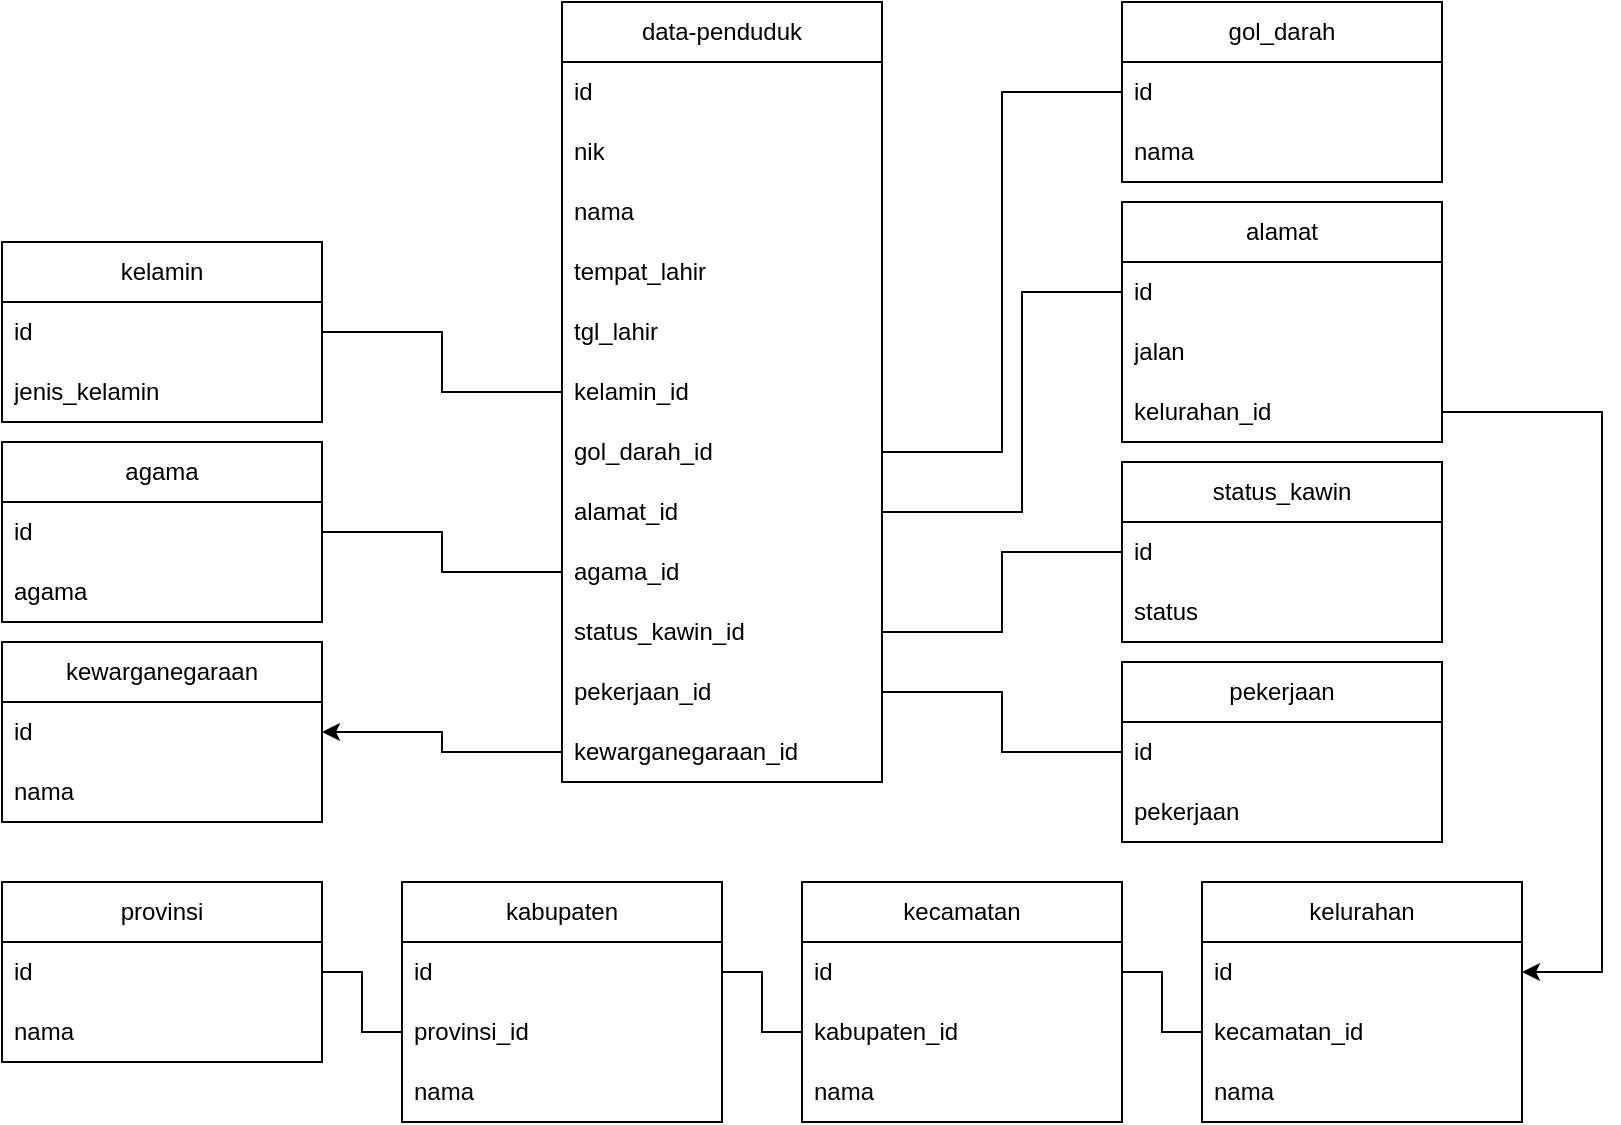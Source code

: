 <mxfile version="24.7.17">
  <diagram name="Page-1" id="0Un0IAWzI6U6qrBfIG15">
    <mxGraphModel dx="1257" dy="727" grid="1" gridSize="10" guides="1" tooltips="1" connect="1" arrows="1" fold="1" page="1" pageScale="1" pageWidth="827" pageHeight="1169" math="0" shadow="0">
      <root>
        <mxCell id="0" />
        <mxCell id="1" parent="0" />
        <mxCell id="j3dxWM0FpJ5QSCnhhDyS-1" value="data-penduduk" style="swimlane;fontStyle=0;childLayout=stackLayout;horizontal=1;startSize=30;horizontalStack=0;resizeParent=1;resizeParentMax=0;resizeLast=0;collapsible=1;marginBottom=0;whiteSpace=wrap;html=1;" vertex="1" parent="1">
          <mxGeometry x="280" y="40" width="160" height="390" as="geometry" />
        </mxCell>
        <mxCell id="j3dxWM0FpJ5QSCnhhDyS-2" value="id" style="text;strokeColor=none;fillColor=none;align=left;verticalAlign=middle;spacingLeft=4;spacingRight=4;overflow=hidden;points=[[0,0.5],[1,0.5]];portConstraint=eastwest;rotatable=0;whiteSpace=wrap;html=1;" vertex="1" parent="j3dxWM0FpJ5QSCnhhDyS-1">
          <mxGeometry y="30" width="160" height="30" as="geometry" />
        </mxCell>
        <mxCell id="j3dxWM0FpJ5QSCnhhDyS-41" value="nik" style="text;strokeColor=none;fillColor=none;align=left;verticalAlign=middle;spacingLeft=4;spacingRight=4;overflow=hidden;points=[[0,0.5],[1,0.5]];portConstraint=eastwest;rotatable=0;whiteSpace=wrap;html=1;" vertex="1" parent="j3dxWM0FpJ5QSCnhhDyS-1">
          <mxGeometry y="60" width="160" height="30" as="geometry" />
        </mxCell>
        <mxCell id="j3dxWM0FpJ5QSCnhhDyS-3" value="nama" style="text;strokeColor=none;fillColor=none;align=left;verticalAlign=middle;spacingLeft=4;spacingRight=4;overflow=hidden;points=[[0,0.5],[1,0.5]];portConstraint=eastwest;rotatable=0;whiteSpace=wrap;html=1;" vertex="1" parent="j3dxWM0FpJ5QSCnhhDyS-1">
          <mxGeometry y="90" width="160" height="30" as="geometry" />
        </mxCell>
        <mxCell id="j3dxWM0FpJ5QSCnhhDyS-51" value="tempat_lahir" style="text;strokeColor=none;fillColor=none;align=left;verticalAlign=middle;spacingLeft=4;spacingRight=4;overflow=hidden;points=[[0,0.5],[1,0.5]];portConstraint=eastwest;rotatable=0;whiteSpace=wrap;html=1;" vertex="1" parent="j3dxWM0FpJ5QSCnhhDyS-1">
          <mxGeometry y="120" width="160" height="30" as="geometry" />
        </mxCell>
        <mxCell id="j3dxWM0FpJ5QSCnhhDyS-52" value="tgl_lahir" style="text;strokeColor=none;fillColor=none;align=left;verticalAlign=middle;spacingLeft=4;spacingRight=4;overflow=hidden;points=[[0,0.5],[1,0.5]];portConstraint=eastwest;rotatable=0;whiteSpace=wrap;html=1;" vertex="1" parent="j3dxWM0FpJ5QSCnhhDyS-1">
          <mxGeometry y="150" width="160" height="30" as="geometry" />
        </mxCell>
        <mxCell id="j3dxWM0FpJ5QSCnhhDyS-4" value="kelamin_id" style="text;strokeColor=none;fillColor=none;align=left;verticalAlign=middle;spacingLeft=4;spacingRight=4;overflow=hidden;points=[[0,0.5],[1,0.5]];portConstraint=eastwest;rotatable=0;whiteSpace=wrap;html=1;" vertex="1" parent="j3dxWM0FpJ5QSCnhhDyS-1">
          <mxGeometry y="180" width="160" height="30" as="geometry" />
        </mxCell>
        <mxCell id="j3dxWM0FpJ5QSCnhhDyS-70" value="gol_darah_id" style="text;strokeColor=none;fillColor=none;align=left;verticalAlign=middle;spacingLeft=4;spacingRight=4;overflow=hidden;points=[[0,0.5],[1,0.5]];portConstraint=eastwest;rotatable=0;whiteSpace=wrap;html=1;" vertex="1" parent="j3dxWM0FpJ5QSCnhhDyS-1">
          <mxGeometry y="210" width="160" height="30" as="geometry" />
        </mxCell>
        <mxCell id="j3dxWM0FpJ5QSCnhhDyS-40" value="alamat_id" style="text;strokeColor=none;fillColor=none;align=left;verticalAlign=middle;spacingLeft=4;spacingRight=4;overflow=hidden;points=[[0,0.5],[1,0.5]];portConstraint=eastwest;rotatable=0;whiteSpace=wrap;html=1;" vertex="1" parent="j3dxWM0FpJ5QSCnhhDyS-1">
          <mxGeometry y="240" width="160" height="30" as="geometry" />
        </mxCell>
        <mxCell id="j3dxWM0FpJ5QSCnhhDyS-5" value="agama_id" style="text;strokeColor=none;fillColor=none;align=left;verticalAlign=middle;spacingLeft=4;spacingRight=4;overflow=hidden;points=[[0,0.5],[1,0.5]];portConstraint=eastwest;rotatable=0;whiteSpace=wrap;html=1;" vertex="1" parent="j3dxWM0FpJ5QSCnhhDyS-1">
          <mxGeometry y="270" width="160" height="30" as="geometry" />
        </mxCell>
        <mxCell id="j3dxWM0FpJ5QSCnhhDyS-39" value="status_kawin_id" style="text;strokeColor=none;fillColor=none;align=left;verticalAlign=middle;spacingLeft=4;spacingRight=4;overflow=hidden;points=[[0,0.5],[1,0.5]];portConstraint=eastwest;rotatable=0;whiteSpace=wrap;html=1;" vertex="1" parent="j3dxWM0FpJ5QSCnhhDyS-1">
          <mxGeometry y="300" width="160" height="30" as="geometry" />
        </mxCell>
        <mxCell id="j3dxWM0FpJ5QSCnhhDyS-66" value="pekerjaan_id" style="text;strokeColor=none;fillColor=none;align=left;verticalAlign=middle;spacingLeft=4;spacingRight=4;overflow=hidden;points=[[0,0.5],[1,0.5]];portConstraint=eastwest;rotatable=0;whiteSpace=wrap;html=1;" vertex="1" parent="j3dxWM0FpJ5QSCnhhDyS-1">
          <mxGeometry y="330" width="160" height="30" as="geometry" />
        </mxCell>
        <mxCell id="j3dxWM0FpJ5QSCnhhDyS-67" value="kewarganegaraan_id" style="text;strokeColor=none;fillColor=none;align=left;verticalAlign=middle;spacingLeft=4;spacingRight=4;overflow=hidden;points=[[0,0.5],[1,0.5]];portConstraint=eastwest;rotatable=0;whiteSpace=wrap;html=1;" vertex="1" parent="j3dxWM0FpJ5QSCnhhDyS-1">
          <mxGeometry y="360" width="160" height="30" as="geometry" />
        </mxCell>
        <mxCell id="j3dxWM0FpJ5QSCnhhDyS-6" value="kelamin" style="swimlane;fontStyle=0;childLayout=stackLayout;horizontal=1;startSize=30;horizontalStack=0;resizeParent=1;resizeParentMax=0;resizeLast=0;collapsible=1;marginBottom=0;whiteSpace=wrap;html=1;" vertex="1" parent="1">
          <mxGeometry y="160" width="160" height="90" as="geometry" />
        </mxCell>
        <mxCell id="j3dxWM0FpJ5QSCnhhDyS-7" value="id" style="text;strokeColor=none;fillColor=none;align=left;verticalAlign=middle;spacingLeft=4;spacingRight=4;overflow=hidden;points=[[0,0.5],[1,0.5]];portConstraint=eastwest;rotatable=0;whiteSpace=wrap;html=1;" vertex="1" parent="j3dxWM0FpJ5QSCnhhDyS-6">
          <mxGeometry y="30" width="160" height="30" as="geometry" />
        </mxCell>
        <mxCell id="j3dxWM0FpJ5QSCnhhDyS-8" value="jenis_kelamin" style="text;strokeColor=none;fillColor=none;align=left;verticalAlign=middle;spacingLeft=4;spacingRight=4;overflow=hidden;points=[[0,0.5],[1,0.5]];portConstraint=eastwest;rotatable=0;whiteSpace=wrap;html=1;" vertex="1" parent="j3dxWM0FpJ5QSCnhhDyS-6">
          <mxGeometry y="60" width="160" height="30" as="geometry" />
        </mxCell>
        <mxCell id="j3dxWM0FpJ5QSCnhhDyS-17" value="alamat" style="swimlane;fontStyle=0;childLayout=stackLayout;horizontal=1;startSize=30;horizontalStack=0;resizeParent=1;resizeParentMax=0;resizeLast=0;collapsible=1;marginBottom=0;whiteSpace=wrap;html=1;" vertex="1" parent="1">
          <mxGeometry x="560" y="140" width="160" height="120" as="geometry" />
        </mxCell>
        <mxCell id="j3dxWM0FpJ5QSCnhhDyS-18" value="id" style="text;strokeColor=none;fillColor=none;align=left;verticalAlign=middle;spacingLeft=4;spacingRight=4;overflow=hidden;points=[[0,0.5],[1,0.5]];portConstraint=eastwest;rotatable=0;whiteSpace=wrap;html=1;" vertex="1" parent="j3dxWM0FpJ5QSCnhhDyS-17">
          <mxGeometry y="30" width="160" height="30" as="geometry" />
        </mxCell>
        <mxCell id="j3dxWM0FpJ5QSCnhhDyS-19" value="jalan" style="text;strokeColor=none;fillColor=none;align=left;verticalAlign=middle;spacingLeft=4;spacingRight=4;overflow=hidden;points=[[0,0.5],[1,0.5]];portConstraint=eastwest;rotatable=0;whiteSpace=wrap;html=1;" vertex="1" parent="j3dxWM0FpJ5QSCnhhDyS-17">
          <mxGeometry y="60" width="160" height="30" as="geometry" />
        </mxCell>
        <mxCell id="j3dxWM0FpJ5QSCnhhDyS-36" value="kelurahan_id" style="text;strokeColor=none;fillColor=none;align=left;verticalAlign=middle;spacingLeft=4;spacingRight=4;overflow=hidden;points=[[0,0.5],[1,0.5]];portConstraint=eastwest;rotatable=0;whiteSpace=wrap;html=1;" vertex="1" parent="j3dxWM0FpJ5QSCnhhDyS-17">
          <mxGeometry y="90" width="160" height="30" as="geometry" />
        </mxCell>
        <mxCell id="j3dxWM0FpJ5QSCnhhDyS-20" value="provinsi" style="swimlane;fontStyle=0;childLayout=stackLayout;horizontal=1;startSize=30;horizontalStack=0;resizeParent=1;resizeParentMax=0;resizeLast=0;collapsible=1;marginBottom=0;whiteSpace=wrap;html=1;" vertex="1" parent="1">
          <mxGeometry y="480" width="160" height="90" as="geometry" />
        </mxCell>
        <mxCell id="j3dxWM0FpJ5QSCnhhDyS-21" value="id" style="text;strokeColor=none;fillColor=none;align=left;verticalAlign=middle;spacingLeft=4;spacingRight=4;overflow=hidden;points=[[0,0.5],[1,0.5]];portConstraint=eastwest;rotatable=0;whiteSpace=wrap;html=1;" vertex="1" parent="j3dxWM0FpJ5QSCnhhDyS-20">
          <mxGeometry y="30" width="160" height="30" as="geometry" />
        </mxCell>
        <mxCell id="j3dxWM0FpJ5QSCnhhDyS-22" value="nama" style="text;strokeColor=none;fillColor=none;align=left;verticalAlign=middle;spacingLeft=4;spacingRight=4;overflow=hidden;points=[[0,0.5],[1,0.5]];portConstraint=eastwest;rotatable=0;whiteSpace=wrap;html=1;" vertex="1" parent="j3dxWM0FpJ5QSCnhhDyS-20">
          <mxGeometry y="60" width="160" height="30" as="geometry" />
        </mxCell>
        <mxCell id="j3dxWM0FpJ5QSCnhhDyS-24" value="kabupaten" style="swimlane;fontStyle=0;childLayout=stackLayout;horizontal=1;startSize=30;horizontalStack=0;resizeParent=1;resizeParentMax=0;resizeLast=0;collapsible=1;marginBottom=0;whiteSpace=wrap;html=1;" vertex="1" parent="1">
          <mxGeometry x="200" y="480" width="160" height="120" as="geometry" />
        </mxCell>
        <mxCell id="j3dxWM0FpJ5QSCnhhDyS-25" value="id" style="text;strokeColor=none;fillColor=none;align=left;verticalAlign=middle;spacingLeft=4;spacingRight=4;overflow=hidden;points=[[0,0.5],[1,0.5]];portConstraint=eastwest;rotatable=0;whiteSpace=wrap;html=1;" vertex="1" parent="j3dxWM0FpJ5QSCnhhDyS-24">
          <mxGeometry y="30" width="160" height="30" as="geometry" />
        </mxCell>
        <mxCell id="j3dxWM0FpJ5QSCnhhDyS-26" value="provinsi_id" style="text;strokeColor=none;fillColor=none;align=left;verticalAlign=middle;spacingLeft=4;spacingRight=4;overflow=hidden;points=[[0,0.5],[1,0.5]];portConstraint=eastwest;rotatable=0;whiteSpace=wrap;html=1;" vertex="1" parent="j3dxWM0FpJ5QSCnhhDyS-24">
          <mxGeometry y="60" width="160" height="30" as="geometry" />
        </mxCell>
        <mxCell id="j3dxWM0FpJ5QSCnhhDyS-74" value="nama" style="text;strokeColor=none;fillColor=none;align=left;verticalAlign=middle;spacingLeft=4;spacingRight=4;overflow=hidden;points=[[0,0.5],[1,0.5]];portConstraint=eastwest;rotatable=0;whiteSpace=wrap;html=1;" vertex="1" parent="j3dxWM0FpJ5QSCnhhDyS-24">
          <mxGeometry y="90" width="160" height="30" as="geometry" />
        </mxCell>
        <mxCell id="j3dxWM0FpJ5QSCnhhDyS-27" value="kecamatan" style="swimlane;fontStyle=0;childLayout=stackLayout;horizontal=1;startSize=30;horizontalStack=0;resizeParent=1;resizeParentMax=0;resizeLast=0;collapsible=1;marginBottom=0;whiteSpace=wrap;html=1;" vertex="1" parent="1">
          <mxGeometry x="400" y="480" width="160" height="120" as="geometry" />
        </mxCell>
        <mxCell id="j3dxWM0FpJ5QSCnhhDyS-28" value="id" style="text;strokeColor=none;fillColor=none;align=left;verticalAlign=middle;spacingLeft=4;spacingRight=4;overflow=hidden;points=[[0,0.5],[1,0.5]];portConstraint=eastwest;rotatable=0;whiteSpace=wrap;html=1;" vertex="1" parent="j3dxWM0FpJ5QSCnhhDyS-27">
          <mxGeometry y="30" width="160" height="30" as="geometry" />
        </mxCell>
        <mxCell id="j3dxWM0FpJ5QSCnhhDyS-29" value="kabupaten_id" style="text;strokeColor=none;fillColor=none;align=left;verticalAlign=middle;spacingLeft=4;spacingRight=4;overflow=hidden;points=[[0,0.5],[1,0.5]];portConstraint=eastwest;rotatable=0;whiteSpace=wrap;html=1;" vertex="1" parent="j3dxWM0FpJ5QSCnhhDyS-27">
          <mxGeometry y="60" width="160" height="30" as="geometry" />
        </mxCell>
        <mxCell id="j3dxWM0FpJ5QSCnhhDyS-75" value="nama" style="text;strokeColor=none;fillColor=none;align=left;verticalAlign=middle;spacingLeft=4;spacingRight=4;overflow=hidden;points=[[0,0.5],[1,0.5]];portConstraint=eastwest;rotatable=0;whiteSpace=wrap;html=1;" vertex="1" parent="j3dxWM0FpJ5QSCnhhDyS-27">
          <mxGeometry y="90" width="160" height="30" as="geometry" />
        </mxCell>
        <mxCell id="j3dxWM0FpJ5QSCnhhDyS-30" value="kelurahan" style="swimlane;fontStyle=0;childLayout=stackLayout;horizontal=1;startSize=30;horizontalStack=0;resizeParent=1;resizeParentMax=0;resizeLast=0;collapsible=1;marginBottom=0;whiteSpace=wrap;html=1;" vertex="1" parent="1">
          <mxGeometry x="600" y="480" width="160" height="120" as="geometry" />
        </mxCell>
        <mxCell id="j3dxWM0FpJ5QSCnhhDyS-31" value="id" style="text;strokeColor=none;fillColor=none;align=left;verticalAlign=middle;spacingLeft=4;spacingRight=4;overflow=hidden;points=[[0,0.5],[1,0.5]];portConstraint=eastwest;rotatable=0;whiteSpace=wrap;html=1;" vertex="1" parent="j3dxWM0FpJ5QSCnhhDyS-30">
          <mxGeometry y="30" width="160" height="30" as="geometry" />
        </mxCell>
        <mxCell id="j3dxWM0FpJ5QSCnhhDyS-32" value="kecamatan_id" style="text;strokeColor=none;fillColor=none;align=left;verticalAlign=middle;spacingLeft=4;spacingRight=4;overflow=hidden;points=[[0,0.5],[1,0.5]];portConstraint=eastwest;rotatable=0;whiteSpace=wrap;html=1;" vertex="1" parent="j3dxWM0FpJ5QSCnhhDyS-30">
          <mxGeometry y="60" width="160" height="30" as="geometry" />
        </mxCell>
        <mxCell id="j3dxWM0FpJ5QSCnhhDyS-76" value="nama" style="text;strokeColor=none;fillColor=none;align=left;verticalAlign=middle;spacingLeft=4;spacingRight=4;overflow=hidden;points=[[0,0.5],[1,0.5]];portConstraint=eastwest;rotatable=0;whiteSpace=wrap;html=1;" vertex="1" parent="j3dxWM0FpJ5QSCnhhDyS-30">
          <mxGeometry y="90" width="160" height="30" as="geometry" />
        </mxCell>
        <mxCell id="j3dxWM0FpJ5QSCnhhDyS-42" value="gol_darah" style="swimlane;fontStyle=0;childLayout=stackLayout;horizontal=1;startSize=30;horizontalStack=0;resizeParent=1;resizeParentMax=0;resizeLast=0;collapsible=1;marginBottom=0;whiteSpace=wrap;html=1;" vertex="1" parent="1">
          <mxGeometry x="560" y="40" width="160" height="90" as="geometry" />
        </mxCell>
        <mxCell id="j3dxWM0FpJ5QSCnhhDyS-43" value="id" style="text;strokeColor=none;fillColor=none;align=left;verticalAlign=middle;spacingLeft=4;spacingRight=4;overflow=hidden;points=[[0,0.5],[1,0.5]];portConstraint=eastwest;rotatable=0;whiteSpace=wrap;html=1;" vertex="1" parent="j3dxWM0FpJ5QSCnhhDyS-42">
          <mxGeometry y="30" width="160" height="30" as="geometry" />
        </mxCell>
        <mxCell id="j3dxWM0FpJ5QSCnhhDyS-44" value="nama" style="text;strokeColor=none;fillColor=none;align=left;verticalAlign=middle;spacingLeft=4;spacingRight=4;overflow=hidden;points=[[0,0.5],[1,0.5]];portConstraint=eastwest;rotatable=0;whiteSpace=wrap;html=1;" vertex="1" parent="j3dxWM0FpJ5QSCnhhDyS-42">
          <mxGeometry y="60" width="160" height="30" as="geometry" />
        </mxCell>
        <mxCell id="j3dxWM0FpJ5QSCnhhDyS-11" value="agama" style="swimlane;fontStyle=0;childLayout=stackLayout;horizontal=1;startSize=30;horizontalStack=0;resizeParent=1;resizeParentMax=0;resizeLast=0;collapsible=1;marginBottom=0;whiteSpace=wrap;html=1;" vertex="1" parent="1">
          <mxGeometry y="260" width="160" height="90" as="geometry" />
        </mxCell>
        <mxCell id="j3dxWM0FpJ5QSCnhhDyS-12" value="id" style="text;strokeColor=none;fillColor=none;align=left;verticalAlign=middle;spacingLeft=4;spacingRight=4;overflow=hidden;points=[[0,0.5],[1,0.5]];portConstraint=eastwest;rotatable=0;whiteSpace=wrap;html=1;" vertex="1" parent="j3dxWM0FpJ5QSCnhhDyS-11">
          <mxGeometry y="30" width="160" height="30" as="geometry" />
        </mxCell>
        <mxCell id="j3dxWM0FpJ5QSCnhhDyS-13" value="agama" style="text;strokeColor=none;fillColor=none;align=left;verticalAlign=middle;spacingLeft=4;spacingRight=4;overflow=hidden;points=[[0,0.5],[1,0.5]];portConstraint=eastwest;rotatable=0;whiteSpace=wrap;html=1;" vertex="1" parent="j3dxWM0FpJ5QSCnhhDyS-11">
          <mxGeometry y="60" width="160" height="30" as="geometry" />
        </mxCell>
        <mxCell id="j3dxWM0FpJ5QSCnhhDyS-71" style="edgeStyle=orthogonalEdgeStyle;rounded=0;orthogonalLoop=1;jettySize=auto;html=1;endArrow=none;endFill=0;" edge="1" parent="1" source="j3dxWM0FpJ5QSCnhhDyS-43" target="j3dxWM0FpJ5QSCnhhDyS-70">
          <mxGeometry relative="1" as="geometry" />
        </mxCell>
        <mxCell id="j3dxWM0FpJ5QSCnhhDyS-72" style="edgeStyle=orthogonalEdgeStyle;rounded=0;orthogonalLoop=1;jettySize=auto;html=1;endArrow=none;endFill=0;" edge="1" parent="1" source="j3dxWM0FpJ5QSCnhhDyS-18" target="j3dxWM0FpJ5QSCnhhDyS-40">
          <mxGeometry relative="1" as="geometry">
            <Array as="points">
              <mxPoint x="510" y="185" />
              <mxPoint x="510" y="295" />
            </Array>
          </mxGeometry>
        </mxCell>
        <mxCell id="j3dxWM0FpJ5QSCnhhDyS-73" style="edgeStyle=orthogonalEdgeStyle;rounded=0;orthogonalLoop=1;jettySize=auto;html=1;endArrow=none;endFill=0;" edge="1" parent="1" source="j3dxWM0FpJ5QSCnhhDyS-12" target="j3dxWM0FpJ5QSCnhhDyS-5">
          <mxGeometry relative="1" as="geometry" />
        </mxCell>
        <mxCell id="j3dxWM0FpJ5QSCnhhDyS-78" style="edgeStyle=orthogonalEdgeStyle;rounded=0;orthogonalLoop=1;jettySize=auto;html=1;endArrow=none;endFill=0;" edge="1" parent="1" source="j3dxWM0FpJ5QSCnhhDyS-32" target="j3dxWM0FpJ5QSCnhhDyS-28">
          <mxGeometry relative="1" as="geometry" />
        </mxCell>
        <mxCell id="j3dxWM0FpJ5QSCnhhDyS-79" style="edgeStyle=orthogonalEdgeStyle;rounded=0;orthogonalLoop=1;jettySize=auto;html=1;endArrow=none;endFill=0;" edge="1" parent="1" source="j3dxWM0FpJ5QSCnhhDyS-29" target="j3dxWM0FpJ5QSCnhhDyS-25">
          <mxGeometry relative="1" as="geometry" />
        </mxCell>
        <mxCell id="j3dxWM0FpJ5QSCnhhDyS-80" style="edgeStyle=orthogonalEdgeStyle;rounded=0;orthogonalLoop=1;jettySize=auto;html=1;endArrow=none;endFill=0;" edge="1" parent="1" source="j3dxWM0FpJ5QSCnhhDyS-26" target="j3dxWM0FpJ5QSCnhhDyS-21">
          <mxGeometry relative="1" as="geometry" />
        </mxCell>
        <mxCell id="j3dxWM0FpJ5QSCnhhDyS-84" value="status_kawin" style="swimlane;fontStyle=0;childLayout=stackLayout;horizontal=1;startSize=30;horizontalStack=0;resizeParent=1;resizeParentMax=0;resizeLast=0;collapsible=1;marginBottom=0;whiteSpace=wrap;html=1;" vertex="1" parent="1">
          <mxGeometry x="560" y="270" width="160" height="90" as="geometry" />
        </mxCell>
        <mxCell id="j3dxWM0FpJ5QSCnhhDyS-85" value="id" style="text;strokeColor=none;fillColor=none;align=left;verticalAlign=middle;spacingLeft=4;spacingRight=4;overflow=hidden;points=[[0,0.5],[1,0.5]];portConstraint=eastwest;rotatable=0;whiteSpace=wrap;html=1;" vertex="1" parent="j3dxWM0FpJ5QSCnhhDyS-84">
          <mxGeometry y="30" width="160" height="30" as="geometry" />
        </mxCell>
        <mxCell id="j3dxWM0FpJ5QSCnhhDyS-86" value="status" style="text;strokeColor=none;fillColor=none;align=left;verticalAlign=middle;spacingLeft=4;spacingRight=4;overflow=hidden;points=[[0,0.5],[1,0.5]];portConstraint=eastwest;rotatable=0;whiteSpace=wrap;html=1;" vertex="1" parent="j3dxWM0FpJ5QSCnhhDyS-84">
          <mxGeometry y="60" width="160" height="30" as="geometry" />
        </mxCell>
        <mxCell id="j3dxWM0FpJ5QSCnhhDyS-88" style="edgeStyle=orthogonalEdgeStyle;rounded=0;orthogonalLoop=1;jettySize=auto;html=1;endArrow=none;endFill=0;" edge="1" parent="1" source="j3dxWM0FpJ5QSCnhhDyS-85" target="j3dxWM0FpJ5QSCnhhDyS-39">
          <mxGeometry relative="1" as="geometry" />
        </mxCell>
        <mxCell id="j3dxWM0FpJ5QSCnhhDyS-89" value="pekerjaan" style="swimlane;fontStyle=0;childLayout=stackLayout;horizontal=1;startSize=30;horizontalStack=0;resizeParent=1;resizeParentMax=0;resizeLast=0;collapsible=1;marginBottom=0;whiteSpace=wrap;html=1;" vertex="1" parent="1">
          <mxGeometry x="560" y="370" width="160" height="90" as="geometry" />
        </mxCell>
        <mxCell id="j3dxWM0FpJ5QSCnhhDyS-90" value="id" style="text;strokeColor=none;fillColor=none;align=left;verticalAlign=middle;spacingLeft=4;spacingRight=4;overflow=hidden;points=[[0,0.5],[1,0.5]];portConstraint=eastwest;rotatable=0;whiteSpace=wrap;html=1;" vertex="1" parent="j3dxWM0FpJ5QSCnhhDyS-89">
          <mxGeometry y="30" width="160" height="30" as="geometry" />
        </mxCell>
        <mxCell id="j3dxWM0FpJ5QSCnhhDyS-91" value="pekerjaan" style="text;strokeColor=none;fillColor=none;align=left;verticalAlign=middle;spacingLeft=4;spacingRight=4;overflow=hidden;points=[[0,0.5],[1,0.5]];portConstraint=eastwest;rotatable=0;whiteSpace=wrap;html=1;" vertex="1" parent="j3dxWM0FpJ5QSCnhhDyS-89">
          <mxGeometry y="60" width="160" height="30" as="geometry" />
        </mxCell>
        <mxCell id="j3dxWM0FpJ5QSCnhhDyS-92" style="edgeStyle=orthogonalEdgeStyle;rounded=0;orthogonalLoop=1;jettySize=auto;html=1;" edge="1" parent="1" source="j3dxWM0FpJ5QSCnhhDyS-36" target="j3dxWM0FpJ5QSCnhhDyS-31">
          <mxGeometry relative="1" as="geometry">
            <Array as="points">
              <mxPoint x="800" y="245" />
              <mxPoint x="800" y="525" />
            </Array>
          </mxGeometry>
        </mxCell>
        <mxCell id="j3dxWM0FpJ5QSCnhhDyS-93" style="edgeStyle=orthogonalEdgeStyle;rounded=0;orthogonalLoop=1;jettySize=auto;html=1;endArrow=none;endFill=0;" edge="1" parent="1" source="j3dxWM0FpJ5QSCnhhDyS-90" target="j3dxWM0FpJ5QSCnhhDyS-66">
          <mxGeometry relative="1" as="geometry" />
        </mxCell>
        <mxCell id="j3dxWM0FpJ5QSCnhhDyS-94" value="kewarganegaraan" style="swimlane;fontStyle=0;childLayout=stackLayout;horizontal=1;startSize=30;horizontalStack=0;resizeParent=1;resizeParentMax=0;resizeLast=0;collapsible=1;marginBottom=0;whiteSpace=wrap;html=1;" vertex="1" parent="1">
          <mxGeometry y="360" width="160" height="90" as="geometry" />
        </mxCell>
        <mxCell id="j3dxWM0FpJ5QSCnhhDyS-95" value="id" style="text;strokeColor=none;fillColor=none;align=left;verticalAlign=middle;spacingLeft=4;spacingRight=4;overflow=hidden;points=[[0,0.5],[1,0.5]];portConstraint=eastwest;rotatable=0;whiteSpace=wrap;html=1;" vertex="1" parent="j3dxWM0FpJ5QSCnhhDyS-94">
          <mxGeometry y="30" width="160" height="30" as="geometry" />
        </mxCell>
        <mxCell id="j3dxWM0FpJ5QSCnhhDyS-96" value="nama" style="text;strokeColor=none;fillColor=none;align=left;verticalAlign=middle;spacingLeft=4;spacingRight=4;overflow=hidden;points=[[0,0.5],[1,0.5]];portConstraint=eastwest;rotatable=0;whiteSpace=wrap;html=1;" vertex="1" parent="j3dxWM0FpJ5QSCnhhDyS-94">
          <mxGeometry y="60" width="160" height="30" as="geometry" />
        </mxCell>
        <mxCell id="j3dxWM0FpJ5QSCnhhDyS-97" style="edgeStyle=orthogonalEdgeStyle;rounded=0;orthogonalLoop=1;jettySize=auto;html=1;endArrow=none;endFill=0;" edge="1" parent="1" source="j3dxWM0FpJ5QSCnhhDyS-4" target="j3dxWM0FpJ5QSCnhhDyS-7">
          <mxGeometry relative="1" as="geometry" />
        </mxCell>
        <mxCell id="j3dxWM0FpJ5QSCnhhDyS-98" style="edgeStyle=orthogonalEdgeStyle;rounded=0;orthogonalLoop=1;jettySize=auto;html=1;" edge="1" parent="1" source="j3dxWM0FpJ5QSCnhhDyS-67" target="j3dxWM0FpJ5QSCnhhDyS-95">
          <mxGeometry relative="1" as="geometry" />
        </mxCell>
      </root>
    </mxGraphModel>
  </diagram>
</mxfile>
